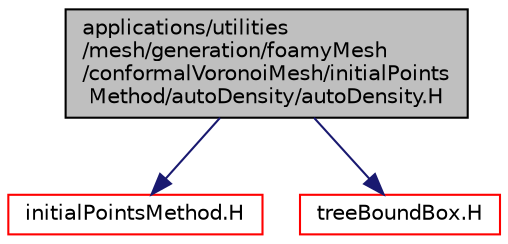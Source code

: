 digraph "applications/utilities/mesh/generation/foamyMesh/conformalVoronoiMesh/initialPointsMethod/autoDensity/autoDensity.H"
{
  bgcolor="transparent";
  edge [fontname="Helvetica",fontsize="10",labelfontname="Helvetica",labelfontsize="10"];
  node [fontname="Helvetica",fontsize="10",shape=record];
  Node0 [label="applications/utilities\l/mesh/generation/foamyMesh\l/conformalVoronoiMesh/initialPoints\lMethod/autoDensity/autoDensity.H",height=0.2,width=0.4,color="black", fillcolor="grey75", style="filled", fontcolor="black"];
  Node0 -> Node1 [color="midnightblue",fontsize="10",style="solid",fontname="Helvetica"];
  Node1 [label="initialPointsMethod.H",height=0.2,width=0.4,color="red",URL="$a18791.html"];
  Node0 -> Node184 [color="midnightblue",fontsize="10",style="solid",fontname="Helvetica"];
  Node184 [label="treeBoundBox.H",height=0.2,width=0.4,color="red",URL="$a12896.html"];
}
